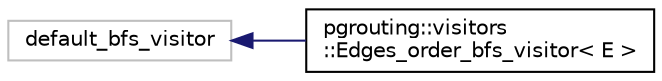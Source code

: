 digraph "Graphical Class Hierarchy"
{
  edge [fontname="Helvetica",fontsize="10",labelfontname="Helvetica",labelfontsize="10"];
  node [fontname="Helvetica",fontsize="10",shape=record];
  rankdir="LR";
  Node139 [label="default_bfs_visitor",height=0.2,width=0.4,color="grey75", fillcolor="white", style="filled"];
  Node139 -> Node0 [dir="back",color="midnightblue",fontsize="10",style="solid",fontname="Helvetica"];
  Node0 [label="pgrouting::visitors\l::Edges_order_bfs_visitor\< E \>",height=0.2,width=0.4,color="black", fillcolor="white", style="filled",URL="$classpgrouting_1_1visitors_1_1Edges__order__bfs__visitor.html"];
}
